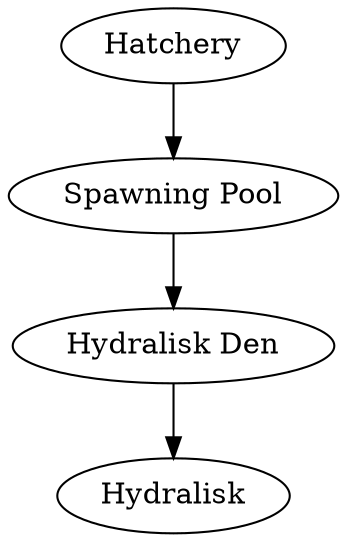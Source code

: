 digraph G {
0 [depth=0, label=Hatchery, penwidth=1, strength=1, x=0, y=0, z=0];
1 [depth=1, label="Spawning Pool", penwidth=1, strength=1, x=0, y=0, z=0];
2 [depth=2, label="Hydralisk Den", penwidth=1, strength=1, x=0, y=0, z=0];
3 [depth=3, label=Hydralisk, penwidth=1, strength=1, x=0, y=0, z=0];
0->1 ;
1->2 ;
2->3 ;
}
